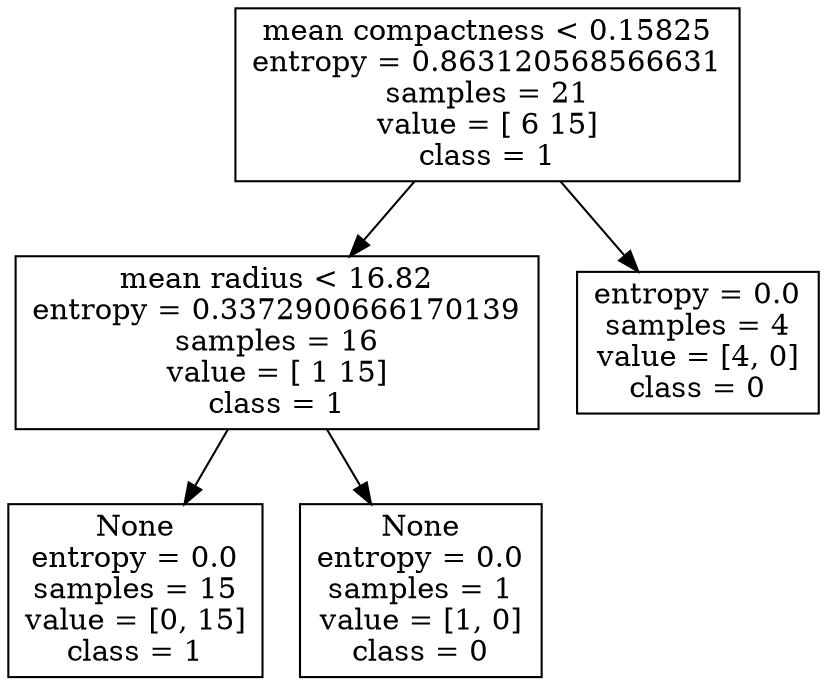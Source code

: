digraph Tree {
node [shape=box] ;0[label="mean compactness < 0.15825\nentropy = 0.863120568566631\nsamples = 21\nvalue = [ 6 15]\nclass = 1"] ;
1[label="mean radius < 16.82\nentropy = 0.3372900666170139\nsamples = 16\nvalue = [ 1 15]\nclass = 1"] ;
0 -> 1 ;

2[label="None\nentropy = 0.0\nsamples = 15\nvalue = [0, 15]\nclass = 1"] ;
1 -> 2 ;

3[label="None\nentropy = 0.0\nsamples = 1\nvalue = [1, 0]\nclass = 0"] ;
1 -> 3 ;

4[label="entropy = 0.0\nsamples = 4\nvalue = [4, 0]\nclass = 0"] ;
0 -> 4 ;

}

